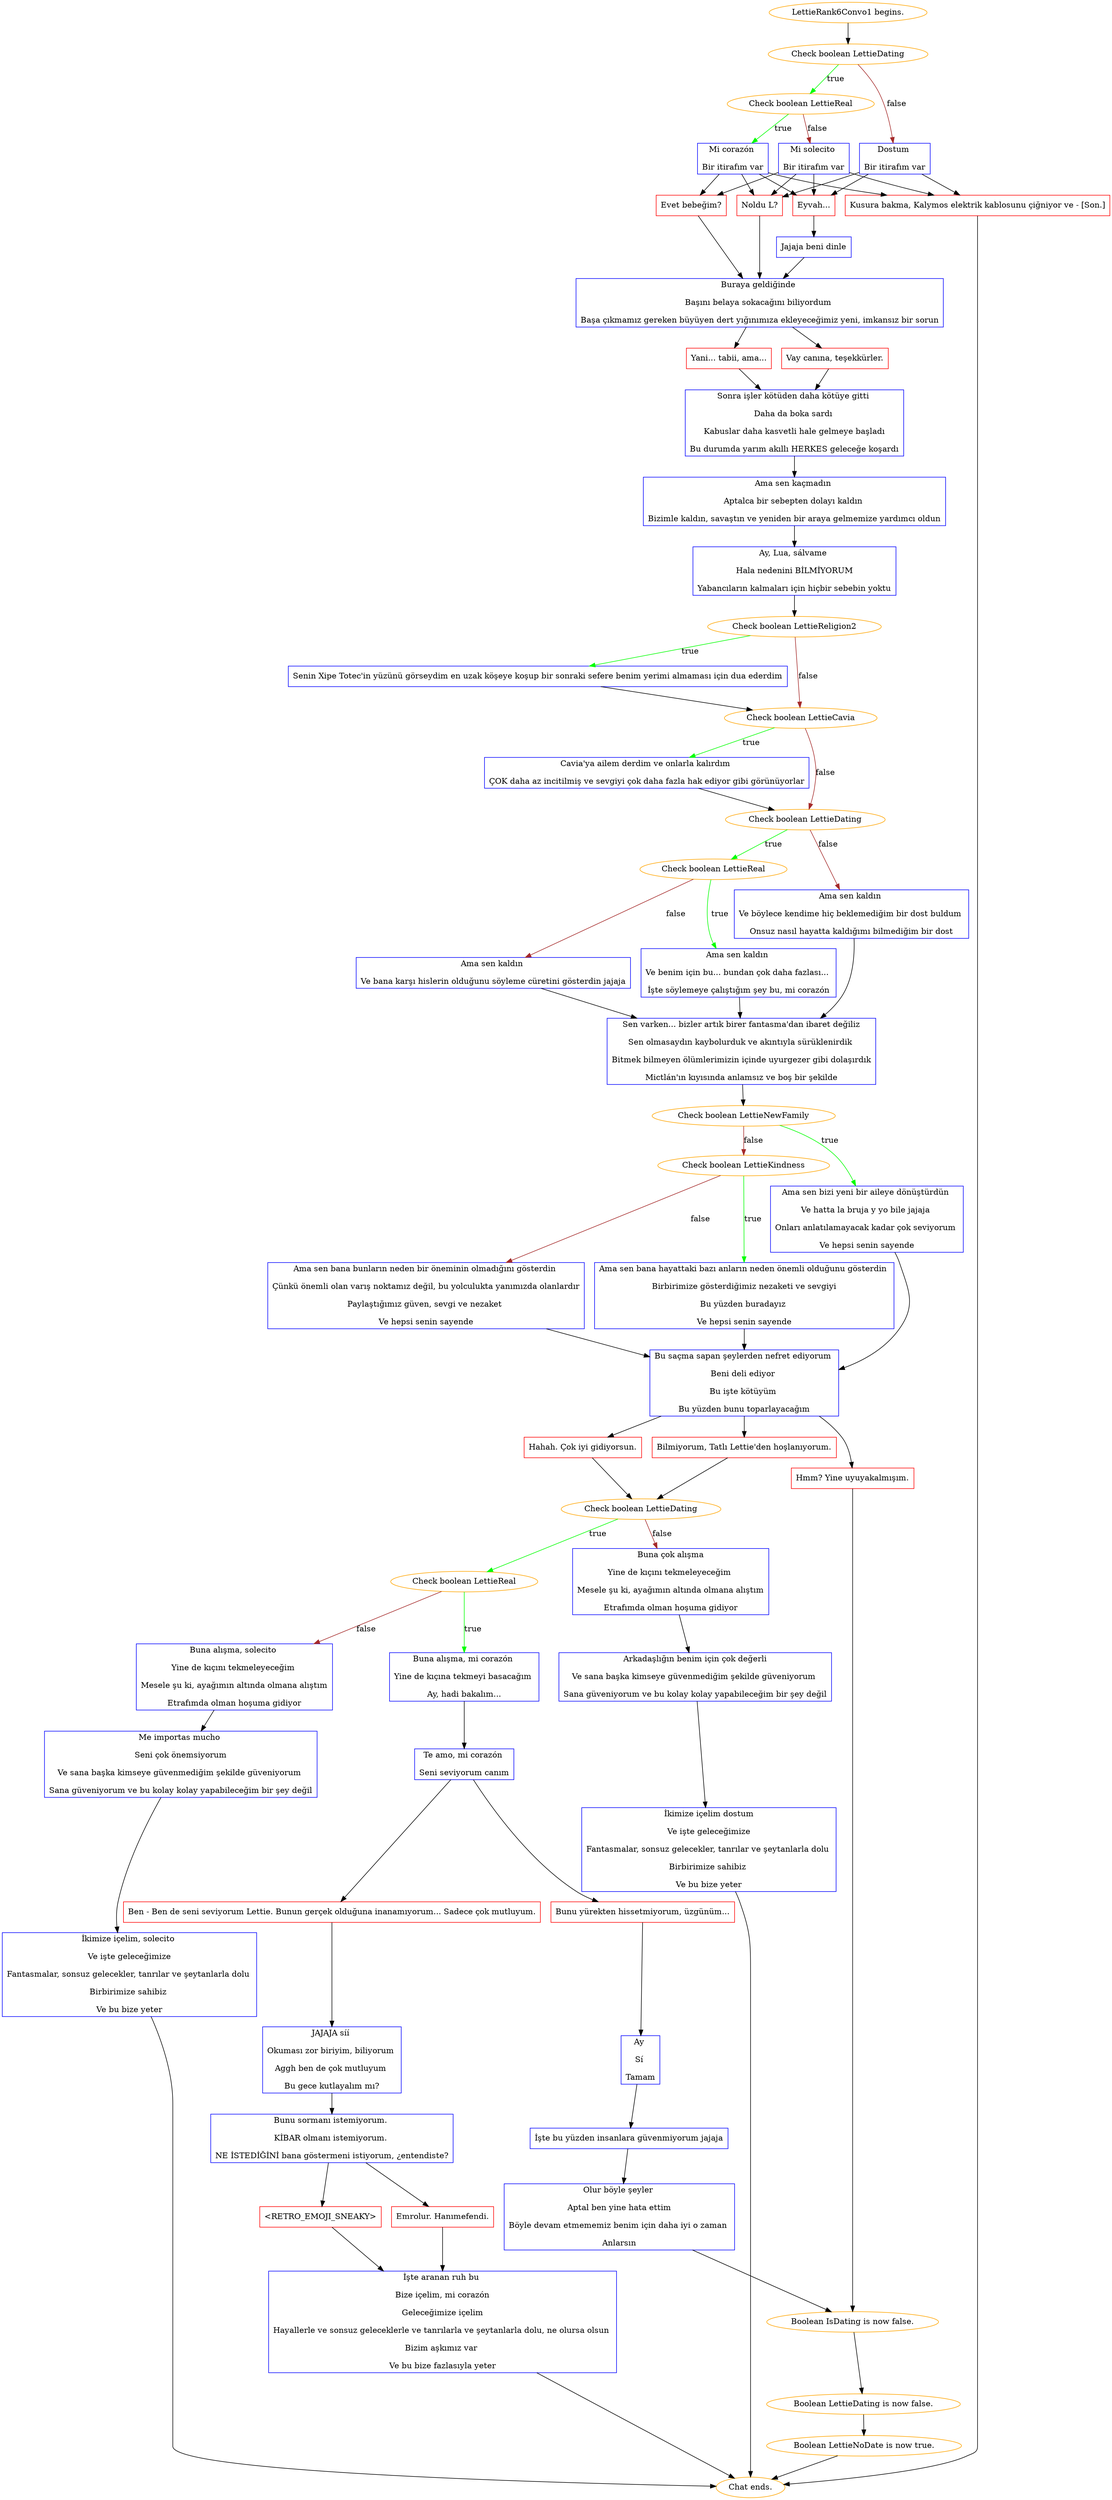 digraph {
	"LettieRank6Convo1 begins." [color=orange];
		"LettieRank6Convo1 begins." -> j2452349781;
	j2452349781 [label="Check boolean LettieDating",color=orange];
		j2452349781 -> j2676259319 [label=true,color=green];
		j2452349781 -> j2064919185 [label=false,color=brown];
	j2676259319 [label="Check boolean LettieReal",color=orange];
		j2676259319 -> j2474584914 [label=true,color=green];
		j2676259319 -> j4145417268 [label=false,color=brown];
	j2064919185 [label="Dostum 
Bir itirafım var",shape=box,color=blue];
		j2064919185 -> j914954064;
		j2064919185 -> j417850525;
		j2064919185 -> j4078737380;
	j2474584914 [label="Mi corazón 
Bir itirafım var",shape=box,color=blue];
		j2474584914 -> j685649021;
		j2474584914 -> j914954064;
		j2474584914 -> j417850525;
		j2474584914 -> j4078737380;
	j4145417268 [label="Mi solecito 
Bir itirafım var",shape=box,color=blue];
		j4145417268 -> j685649021;
		j4145417268 -> j914954064;
		j4145417268 -> j417850525;
		j4145417268 -> j4078737380;
	j914954064 [label="Noldu L?",shape=box,color=red];
		j914954064 -> j22642853;
	j417850525 [label="Eyvah...",shape=box,color=red];
		j417850525 -> j1130645935;
	j4078737380 [label="Kusura bakma, Kalymos elektrik kablosunu çiğniyor ve - [Son.]",shape=box,color=red];
		j4078737380 -> "Chat ends.";
	j685649021 [label="Evet bebeğim?",shape=box,color=red];
		j685649021 -> j22642853;
	j22642853 [label="Buraya geldiğinde 
Başını belaya sokacağını biliyordum 
Başa çıkmamız gereken büyüyen dert yığınımıza ekleyeceğimiz yeni, imkansız bir sorun",shape=box,color=blue];
		j22642853 -> j4276549242;
		j22642853 -> j2102588105;
	j1130645935 [label="Jajaja beni dinle",shape=box,color=blue];
		j1130645935 -> j22642853;
	"Chat ends." [color=orange];
	j4276549242 [label="Vay canına, teşekkürler.",shape=box,color=red];
		j4276549242 -> j1589087542;
	j2102588105 [label="Yani... tabii, ama...",shape=box,color=red];
		j2102588105 -> j1589087542;
	j1589087542 [label="Sonra işler kötüden daha kötüye gitti 
Daha da boka sardı 
Kabuslar daha kasvetli hale gelmeye başladı
Bu durumda yarım akıllı HERKES geleceğe koşardı",shape=box,color=blue];
		j1589087542 -> j1836485710;
	j1836485710 [label="Ama sen kaçmadın 
Aptalca bir sebepten dolayı kaldın 
Bizimle kaldın, savaştın ve yeniden bir araya gelmemize yardımcı oldun",shape=box,color=blue];
		j1836485710 -> j1760784894;
	j1760784894 [label="Ay, Lua, sálvame 
Hala nedenini BİLMİYORUM
Yabancıların kalmaları için hiçbir sebebin yoktu",shape=box,color=blue];
		j1760784894 -> j1387050652;
	j1387050652 [label="Check boolean LettieReligion2",color=orange];
		j1387050652 -> j3956635370 [label=true,color=green];
		j1387050652 -> j1551587699 [label=false,color=brown];
	j3956635370 [label="Senin Xipe Totec'in yüzünü görseydim en uzak köşeye koşup bir sonraki sefere benim yerimi almaması için dua ederdim",shape=box,color=blue];
		j3956635370 -> j1551587699;
	j1551587699 [label="Check boolean LettieCavia",color=orange];
		j1551587699 -> j2376227523 [label=true,color=green];
		j1551587699 -> j466073509 [label=false,color=brown];
	j2376227523 [label="Cavia'ya ailem derdim ve onlarla kalırdım 
ÇOK daha az incitilmiş ve sevgiyi çok daha fazla hak ediyor gibi görünüyorlar",shape=box,color=blue];
		j2376227523 -> j466073509;
	j466073509 [label="Check boolean LettieDating",color=orange];
		j466073509 -> j4125224585 [label=true,color=green];
		j466073509 -> j3520815597 [label=false,color=brown];
	j4125224585 [label="Check boolean LettieReal",color=orange];
		j4125224585 -> j2559901415 [label=true,color=green];
		j4125224585 -> j1618769012 [label=false,color=brown];
	j3520815597 [label="Ama sen kaldın 
Ve böylece kendime hiç beklemediğim bir dost buldum 
Onsuz nasıl hayatta kaldığımı bilmediğim bir dost",shape=box,color=blue];
		j3520815597 -> j1530056172;
	j2559901415 [label="Ama sen kaldın 
Ve benim için bu... bundan çok daha fazlası... 
İşte söylemeye çalıştığım şey bu, mi corazón",shape=box,color=blue];
		j2559901415 -> j1530056172;
	j1618769012 [label="Ama sen kaldın 
Ve bana karşı hislerin olduğunu söyleme cüretini gösterdin jajaja",shape=box,color=blue];
		j1618769012 -> j1530056172;
	j1530056172 [label="Sen varken... bizler artık birer fantasma'dan ibaret değiliz
Sen olmasaydın kaybolurduk ve akıntıyla sürüklenirdik 
Bitmek bilmeyen ölümlerimizin içinde uyurgezer gibi dolaşırdık
Mictlán'ın kıyısında anlamsız ve boş bir şekilde",shape=box,color=blue];
		j1530056172 -> j1595476292;
	j1595476292 [label="Check boolean LettieNewFamily",color=orange];
		j1595476292 -> j3263333337 [label=true,color=green];
		j1595476292 -> j3009833502 [label=false,color=brown];
	j3263333337 [label="Ama sen bizi yeni bir aileye dönüştürdün 
Ve hatta la bruja y yo bile jajaja 
Onları anlatılamayacak kadar çok seviyorum 
Ve hepsi senin sayende",shape=box,color=blue];
		j3263333337 -> j1383985830;
	j3009833502 [label="Check boolean LettieKindness",color=orange];
		j3009833502 -> j4085689477 [label=true,color=green];
		j3009833502 -> j2511313931 [label=false,color=brown];
	j1383985830 [label="Bu saçma sapan şeylerden nefret ediyorum 
Beni deli ediyor 
Bu işte kötüyüm 
Bu yüzden bunu toparlayacağım",shape=box,color=blue];
		j1383985830 -> j2868387066;
		j1383985830 -> j159829645;
		j1383985830 -> j2286333853;
	j4085689477 [label="Ama sen bana hayattaki bazı anların neden önemli olduğunu gösterdin 
Birbirimize gösterdiğimiz nezaketi ve sevgiyi
Bu yüzden buradayız 
Ve hepsi senin sayende",shape=box,color=blue];
		j4085689477 -> j1383985830;
	j2511313931 [label="Ama sen bana bunların neden bir öneminin olmadığını gösterdin 
Çünkü önemli olan varış noktamız değil, bu yolculukta yanımızda olanlardır
Paylaştığımız güven, sevgi ve nezaket 
Ve hepsi senin sayende",shape=box,color=blue];
		j2511313931 -> j1383985830;
	j2868387066 [label="Hahah. Çok iyi gidiyorsun.",shape=box,color=red];
		j2868387066 -> j407131291;
	j159829645 [label="Bilmiyorum, Tatlı Lettie'den hoşlanıyorum.",shape=box,color=red];
		j159829645 -> j407131291;
	j2286333853 [label="Hmm? Yine uyuyakalmışım.",shape=box,color=red];
		j2286333853 -> j3606744485;
	j407131291 [label="Check boolean LettieDating",color=orange];
		j407131291 -> j2969545787 [label=true,color=green];
		j407131291 -> j4022515198 [label=false,color=brown];
	j3606744485 [label="Boolean IsDating is now false.",color=orange];
		j3606744485 -> j2226684218;
	j2969545787 [label="Check boolean LettieReal",color=orange];
		j2969545787 -> j3150604522 [label=true,color=green];
		j2969545787 -> j3683354575 [label=false,color=brown];
	j4022515198 [label="Buna çok alışma
Yine de kıçını tekmeleyeceğim 
Mesele şu ki, ayağımın altında olmana alıştım
Etrafımda olman hoşuma gidiyor",shape=box,color=blue];
		j4022515198 -> j3238795860;
	j2226684218 [label="Boolean LettieDating is now false.",color=orange];
		j2226684218 -> j2703113057;
	j3150604522 [label="Buna alışma, mi corazón 
Yine de kıçına tekmeyi basacağım 
Ay, hadi bakalım...",shape=box,color=blue];
		j3150604522 -> j510793219;
	j3683354575 [label="Buna alışma, solecito 
Yine de kıçını tekmeleyeceğim 
Mesele şu ki, ayağımın altında olmana alıştım
Etrafımda olman hoşuma gidiyor",shape=box,color=blue];
		j3683354575 -> j1602507721;
	j3238795860 [label="Arkadaşlığın benim için çok değerli
Ve sana başka kimseye güvenmediğim şekilde güveniyorum 
Sana güveniyorum ve bu kolay kolay yapabileceğim bir şey değil",shape=box,color=blue];
		j3238795860 -> j3644644721;
	j2703113057 [label="Boolean LettieNoDate is now true.",color=orange];
		j2703113057 -> "Chat ends.";
	j510793219 [label="Te amo, mi corazón 
Seni seviyorum canım",shape=box,color=blue];
		j510793219 -> j4179095962;
		j510793219 -> j2585207707;
	j1602507721 [label="Me importas mucho 
Seni çok önemsiyorum
Ve sana başka kimseye güvenmediğim şekilde güveniyorum 
Sana güveniyorum ve bu kolay kolay yapabileceğim bir şey değil",shape=box,color=blue];
		j1602507721 -> j3889038403;
	j3644644721 [label="İkimize içelim dostum
Ve işte geleceğimize
Fantasmalar, sonsuz gelecekler, tanrılar ve şeytanlarla dolu 
Birbirimize sahibiz 
Ve bu bize yeter",shape=box,color=blue];
		j3644644721 -> "Chat ends.";
	j4179095962 [label="Bunu yürekten hissetmiyorum, üzgünüm...",shape=box,color=red];
		j4179095962 -> j2629623463;
	j2585207707 [label="Ben - Ben de seni seviyorum Lettie. Bunun gerçek olduğuna inanamıyorum... Sadece çok mutluyum.",shape=box,color=red];
		j2585207707 -> j4063445396;
	j3889038403 [label="İkimize içelim, solecito 
Ve işte geleceğimize
Fantasmalar, sonsuz gelecekler, tanrılar ve şeytanlarla dolu 
Birbirimize sahibiz 
Ve bu bize yeter",shape=box,color=blue];
		j3889038403 -> "Chat ends.";
	j2629623463 [label="Ay 
Sí 
Tamam",shape=box,color=blue];
		j2629623463 -> j3553778790;
	j4063445396 [label="JAJAJA síí 
Okuması zor biriyim, biliyorum 
Aggh ben de çok mutluyum 
Bu gece kutlayalım mı?",shape=box,color=blue];
		j4063445396 -> j663411022;
	j3553778790 [label="İşte bu yüzden insanlara güvenmiyorum jajaja",shape=box,color=blue];
		j3553778790 -> j3142767615;
	j663411022 [label="Bunu sormanı istemiyorum. 
KİBAR olmanı istemiyorum. 
NE İSTEDİĞİNİ bana göstermeni istiyorum, ¿entendiste?",shape=box,color=blue];
		j663411022 -> j4229094794;
		j663411022 -> j996803241;
	j3142767615 [label="Olur böyle şeyler 
Aptal ben yine hata ettim
Böyle devam etmememiz benim için daha iyi o zaman 
Anlarsın",shape=box,color=blue];
		j3142767615 -> j3606744485;
	j4229094794 [label="Emrolur. Hanımefendi.",shape=box,color=red];
		j4229094794 -> j835533241;
	j996803241 [label="<RETRO_EMOJI_SNEAKY>",shape=box,color=red];
		j996803241 -> j835533241;
	j835533241 [label="İşte aranan ruh bu 
Bize içelim, mi corazón
Geleceğimize içelim
Hayallerle ve sonsuz geleceklerle ve tanrılarla ve şeytanlarla dolu, ne olursa olsun 
Bizim aşkımız var 
Ve bu bize fazlasıyla yeter",shape=box,color=blue];
		j835533241 -> "Chat ends.";
}